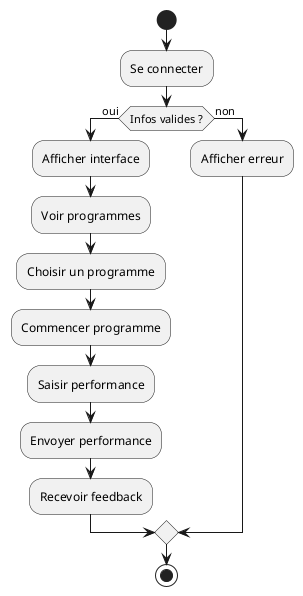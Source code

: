 
@startuml ActivityMagicFit
start
:Se connecter;
if (Infos valides ?) then (oui)
  :Afficher interface;
  :Voir programmes;
  :Choisir un programme;
  :Commencer programme;
  :Saisir performance;
  :Envoyer performance;
  :Recevoir feedback;
else (non)
  :Afficher erreur;
endif
stop
@enduml
